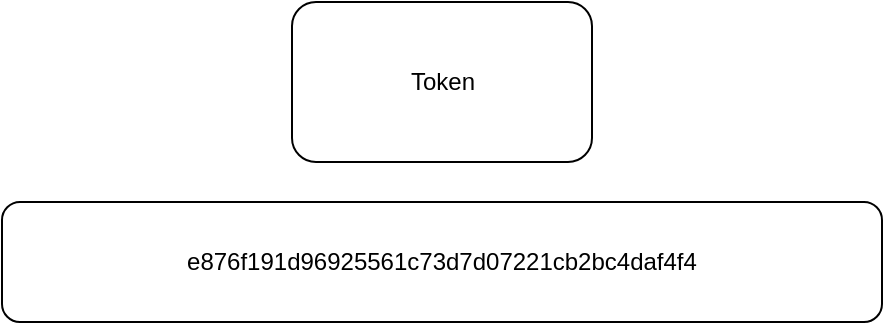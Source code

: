 <mxfile version="13.10.4" type="github">
  <diagram id="pypLeMzY1UMyWJmEHXGO" name="第 1 页">
    <mxGraphModel dx="1350" dy="763" grid="1" gridSize="10" guides="1" tooltips="1" connect="1" arrows="1" fold="1" page="1" pageScale="1" pageWidth="827" pageHeight="1169" math="0" shadow="0">
      <root>
        <mxCell id="0" />
        <mxCell id="1" parent="0" />
        <mxCell id="LfVwvbQLG7rBSIJtwnqe-1" value="" style="rounded=1;whiteSpace=wrap;html=1;" parent="1" vertex="1">
          <mxGeometry x="325" y="120" width="150" height="80" as="geometry" />
        </mxCell>
        <mxCell id="LfVwvbQLG7rBSIJtwnqe-3" value="Token" style="text;html=1;strokeColor=none;fillColor=none;align=center;verticalAlign=middle;whiteSpace=wrap;rounded=0;" parent="1" vertex="1">
          <mxGeometry x="367.5" y="150" width="65" height="20" as="geometry" />
        </mxCell>
        <mxCell id="LfVwvbQLG7rBSIJtwnqe-5" value="" style="rounded=1;whiteSpace=wrap;html=1;" parent="1" vertex="1">
          <mxGeometry x="180" y="220" width="440" height="60" as="geometry" />
        </mxCell>
        <mxCell id="LfVwvbQLG7rBSIJtwnqe-6" value="e876f191d96925561c73d7d07221cb2bc4daf4f4" style="text;html=1;strokeColor=none;fillColor=none;align=center;verticalAlign=middle;whiteSpace=wrap;rounded=0;" parent="1" vertex="1">
          <mxGeometry x="190" y="240" width="420" height="20" as="geometry" />
        </mxCell>
      </root>
    </mxGraphModel>
  </diagram>
</mxfile>
